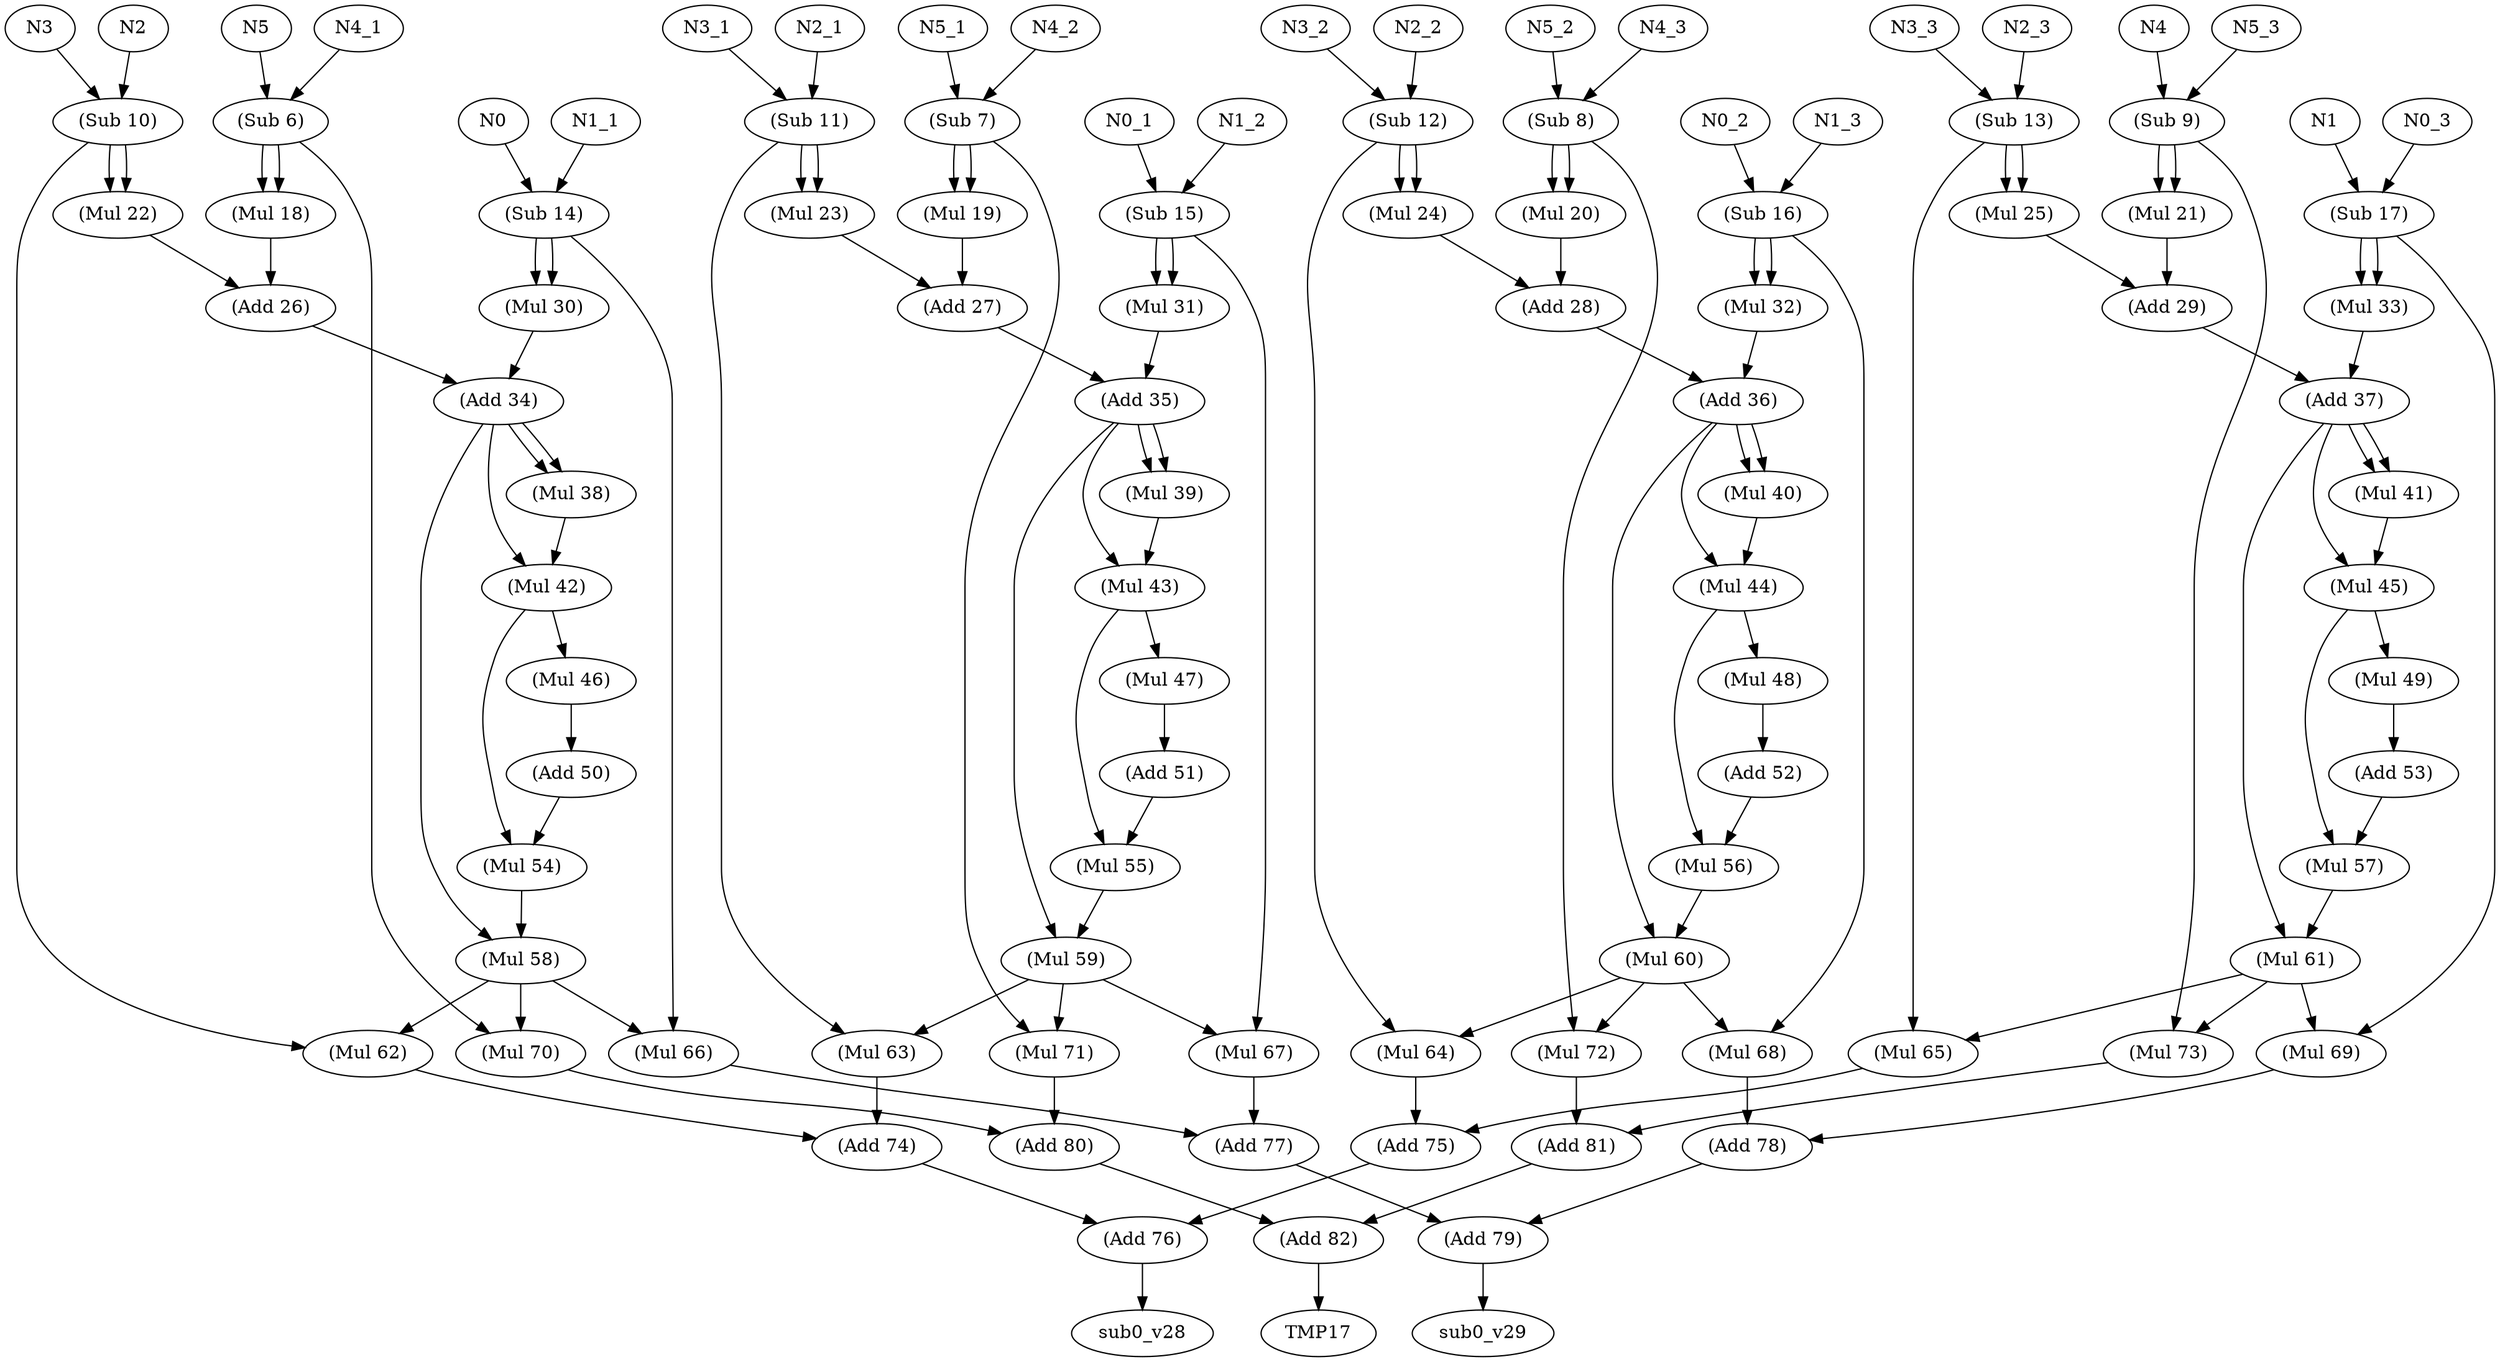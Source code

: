 Digraph G { 
N0 [ opcode = input];
N4 [ opcode = input]; 
N3 [ opcode = input]; 
N2 [opcode = input]; 
N1 [ opcode = input]; 
N5 [ opcode = input]; 
N0_1 [ opcode = input];
N4_1 [ opcode = input]; 
N3_1 [ opcode = input]; 
N2_1 [ opcode = input]; 
N1_1 [ opcode = input]; 
N5_1 [ opcode = input]; 
N0_2 [ opcode = input];
N4_2 [ opcode = input]; 
N3_2 [ opcode = input]; 
N2_2 [ opcode = input]; 
N1_2 [ opcode = input]; 
N5_2 [ opcode = input]; 
N0_3 [ opcode = input];
N4_3 [ opcode = input]; 
N3_3 [ opcode = input]; 
N2_3 [ opcode = input]; 
N1_3 [ opcode = input]; 
N5_3 [ opcode = input]; 
N6 [ label = "(Sub 6)", opcode = SUB]; 
N7 [ label = "(Sub 7)", opcode = SUB]; 
N8 [ label = "(Sub 8)", opcode = SUB]; 
N9 [ label = "(Sub 9)", opcode = SUB]; 
N10 [ label = "(Sub 10)", opcode = SUB]; 
N11 [ label = "(Sub 11)", opcode = SUB]; 
N12 [ label = "(Sub 12)", opcode = SUB];
N13 [ label = "(Sub 13)", opcode = SUB]; 
N14 [ label = "(Sub 14)", opcode = SUB]; 
N15 [ label = "(Sub 15)", opcode = SUB]; 
N16 [ label = "(Sub 16)", opcode = SUB];
N17 [ label = "(Sub 17)", opcode = SUB];
N18 [ label = "(Mul 18)", opcode = MUL]; 
N19 [ label = "(Mul 19)", opcode = MUL]; 
N20 [ label = "(Mul 20)", opcode = MUL];
N21 [ label = "(Mul 21)", opcode = MUL]; 
N22 [ label = "(Mul 22)", opcode = MUL]; 
N23 [ label = "(Mul 23)", opcode = MUL]; 
N24 [ label = "(Mul 24)", opcode = MUL]; 
N25 [ label = "(Mul 25)", opcode = MUL]; 
N26 [ label = "(Add 26)", opcode = ADD];
N27 [ label = "(Add 27)", opcode = ADD]; 
N28 [ label = "(Add 28)", opcode = ADD];
N29 [ label = "(Add 29)", opcode = ADD];
N30 [ label = "(Mul 30)", opcode = MUL]; 
N31 [ label = "(Mul 31)", opcode = MUL]; 
N32 [ label = "(Mul 32)", opcode = MUL]; 
N33 [ label = "(Mul 33)", opcode = MUL]; 
N34 [ label = "(Add 34)", opcode = ADD]; 
N35 [ label = "(Add 35)", opcode = ADD]; 
N36 [ label = "(Add 36)", opcode = ADD]; 
N37 [ label = "(Add 37)", opcode = ADD]; 
N38 [ label = "(Mul 38)", opcode = MUL]; 
N39 [ label = "(Mul 39)", opcode = MUL]; 
N40 [ label = "(Mul 40)", opcode = MUL]; 
N41 [ label = "(Mul 41)", opcode = MUL]; 
N42 [ label = "(Mul 42)", opcode = MUL];
N43 [ label = "(Mul 43)", opcode = MUL]; 
N44 [ label = "(Mul 44)", opcode = MUL]; 
N45 [ label = "(Mul 45)", opcode = MUL];
N46 [ label = "(Mul 46)", opcode = MUL];
N47 [ label = "(Mul 47)", opcode = MUL]; 
N48 [ label = "(Mul 48)", opcode = MUL];
N49 [ label = "(Mul 49)", opcode = MUL]; 
N50 [ label = "(Add 50)", opcode = ADD]; 
N51 [ label = "(Add 51)", opcode = ADD];
N52 [ label = "(Add 52)", opcode = ADD]; 
N53 [ label = "(Add 53)", opcode = ADD]; 
N54 [ label = "(Mul 54)", opcode = MUL]; 
N55 [ label = "(Mul 55)", opcode = MUL]; 
N56 [ label = "(Mul 56)", opcode = MUL]; 
N57 [ label = "(Mul 57)", opcode = MUL]; 
N58 [ label = "(Mul 58)", opcode = MUL];
N59 [ label = "(Mul 59)", opcode = MUL]; 
N60 [ label = "(Mul 60)", opcode = MUL]; 
N61 [ label = "(Mul 61)", opcode = MUL]; 
N62 [ label = "(Mul 62)", opcode = MUL]; 
N63 [ label = "(Mul 63)", opcode = MUL];
N64 [ label = "(Mul 64)", opcode = MUL];
N65 [ label = "(Mul 65)", opcode = MUL]; 
N66 [ label = "(Mul 66)", opcode = MUL]; 
N67 [ label = "(Mul 67)", opcode = MUL];
N68 [ label = "(Mul 68)", opcode = MUL];
N69 [ label = "(Mul 69)", opcode = MUL]; 
N70 [ label = "(Mul 70)", opcode = MUL];
N71 [ label = "(Mul 71)", opcode = MUL]; 
N72 [ label = "(Mul 72)", opcode = MUL];
N73 [ label = "(Mul 73)", opcode = MUL];
N74 [ label = "(Add 74)", opcode = ADD]; 
N75 [ label = "(Add 75)", opcode = ADD]; 
N76 [ label = "(Add 76)", opcode = ADD];
N77 [ label = "(Add 77)", opcode = ADD];
N78 [ label = "(Add 78)", opcode = ADD]; 
N79 [ label = "(Add 79)", opcode = ADD];
N80 [ label = "(Add 80)", opcode = ADD]; 
N81 [ label = "(Add 81)", opcode = ADD]; 
N82 [ label = "(Add 82)", opcode = ADD];
N83 [ label = "sub0_v28", opcode = output]; 
N84 [ label = "TMP17", opcode = output]; 
N85 [ label = "sub0_v29", opcode = output]; 
N0 -> N14[ color=black ];
N0_1 -> N15[ color=black ];
N0_2 -> N16[ color=black ];
N0_3 -> N17[ color=black ]; 
N1_1 -> N14[ color=black ];
N1_2 -> N15[ color=black ];
N1_3 -> N16[ color=black ];
N1 -> N17[ color=black ];
N2 -> N10[ color=black ];
N2_1 -> N11[ color=black ];
N2_2 -> N12[ color=black ];
N2_3 -> N13[ color=black ];
N3 -> N10[ color=black ];
N3_1 -> N11[ color=black ];
N3_2 -> N12[ color=black ];
N3_3 -> N13[ color=black ];
N4_1 -> N6[ color=black ];
N4_2 -> N7[ color=black ];
N4_3 -> N8[ color=black ];
N4 -> N9[ color=black ];
N5 -> N6[ color=black ];
N5_1 -> N7[ color=black ];
N5_2 -> N8[ color=black ];
N5_3 -> N9[ color=black ];
N6 -> N18[ color=black ];
N6 -> N18[ color=black ];
N6 -> N70[ color=black ];
N7 -> N19[ color=black ];
N7 -> N19[ color=black ];
N7 -> N71[ color=black ];
N8 -> N20[ color=black ];
N8 -> N20[ color=black ];
N8 -> N72[ color=black ];
N9 -> N21[ color=black ];
N9 -> N21[ color=black ];
N9 -> N73[ color=black ];
N10 -> N22[ color=black ];
N10 -> N22[ color=black ];
N10 -> N62[ color=black ];
N11 -> N23[ color=black ];
N11 -> N23[ color=black ];
N11 -> N63[ color=black ]; 
N12 -> N24[ color=black ];
N12 -> N24[ color=black ];
N12 -> N64[ color=black ];
N13 -> N25[ color=black ];
N13 -> N25[ color=black ];
N13 -> N65[ color=black ];
N14 -> N30[ color=black ];
N14 -> N30[ color=black ];
N14 -> N66[ color=black ];
N15 -> N31[ color=black ];
N15 -> N31[ color=black ];
N15 -> N67[ color=black ]; 
N16 -> N32[ color=black ];
N16 -> N32[ color=black ];
N16 -> N68[ color=black ]; 
N17 -> N33[ color=black ];
N17 -> N33[ color=black ];
N17 -> N69[ color=black ];
N18 -> N26[ color=black ];
N19 -> N27[ color=black ]; 
N20 -> N28[ color=black ];
N21 -> N29[ color=black ];
N22 -> N26[ color=black ];
N23 -> N27[ color=black ];
N24 -> N28[ color=black ];
N25 -> N29[ color=black ]; 
N26 -> N34[ color=black ];
N27 -> N35[ color=black ]; 
N28 -> N36[ color=black ]; 
N29 -> N37[ color=black ];
N30 -> N34[ color=black ];
N31 -> N35[ color=black ];
N32 -> N36[ color=black ];
N33 -> N37[ color=black ];
N34 -> N38[ color=black ];
N34 -> N38[ color=black ];
N34 -> N42[ color=black ];
N34 -> N58[ color=black ];
N35 -> N39[ color=black ];
N35 -> N39[ color=black ];
N35 -> N43[ color=black ];
N35 -> N59[ color=black ];
N36 -> N40[ color=black ];
N36 -> N40[ color=black ];
N36 -> N44[ color=black ];
N36 -> N60[ color=black ];
N37 -> N41[ color=black ];
N37 -> N41[ color=black ];
N37 -> N45[ color=black ];
N37 -> N61[ color=black ];
N38 -> N42[ color=black ];
N39 -> N43[ color=black ];
N40 -> N44[ color=black ];
N41 -> N45[ color=black ]; 
N42 -> N46[ color=black ];
N42 -> N54[ color=black ];
N43 -> N47[ color=black ];
N43 -> N55[ color=black ];
N44 -> N48[ color=black ];
N44 -> N56[ color=black ]; 
N45 -> N49[ color=black ];
N45 -> N57[ color=black ]; 
N46 -> N50[ color=black ];
N47 -> N51[ color=black ]; 
N48 -> N52[ color=black ];
N49 -> N53[ color=black ];
N50 -> N54[ color=black ];
N51 -> N55[ color=black ];
N52 -> N56[ color=black ];
N53 -> N57[ color=black ];
N54 -> N58[ color=black ];
N55 -> N59[ color=black ];
N56 -> N60[ color=black ];
N57 -> N61[ color=black ]; 
N58 -> N62[ color=black ];
N58 -> N66[ color=black ];
N58 -> N70[ color=black ];
N59 -> N63[ color=black ];
N59 -> N67[ color=black ];
N59 -> N71[ color=black ];
N60 -> N64[ color=black ];
N60 -> N68[ color=black ];
N60 -> N72[ color=black ];
N61 -> N65[ color=black ];
N61 -> N69[ color=black ];
N61 -> N73[ color=black ];
N62 -> N74[ color=black ]; 
N63 -> N74[ color=black ]; 
N64 -> N75[ color=black ];
N65 -> N75[ color=black ];
N66 -> N77[ color=black ]; 
N67 -> N77[ color=black ]; 
N68 -> N78[ color=black ];
N69 -> N78[ color=black ]; 
N70 -> N80[ color=black ];
N71 -> N80[ color=black ]; 
N72 -> N81[ color=black ]; 
N73 -> N81[ color=black ];
N74 -> N76[ color=black ];
N75 -> N76[ color=black ]; 
N76 -> N83[ color=black ]; 
N77 -> N79[ color=black ];
N78 -> N79[ color=black ]; 
N79 -> N85[ color=black ];
N80 -> N82[ color=black ];
N81 -> N82[ color=black ]; 
N82 -> N84[ color=black ];
}
